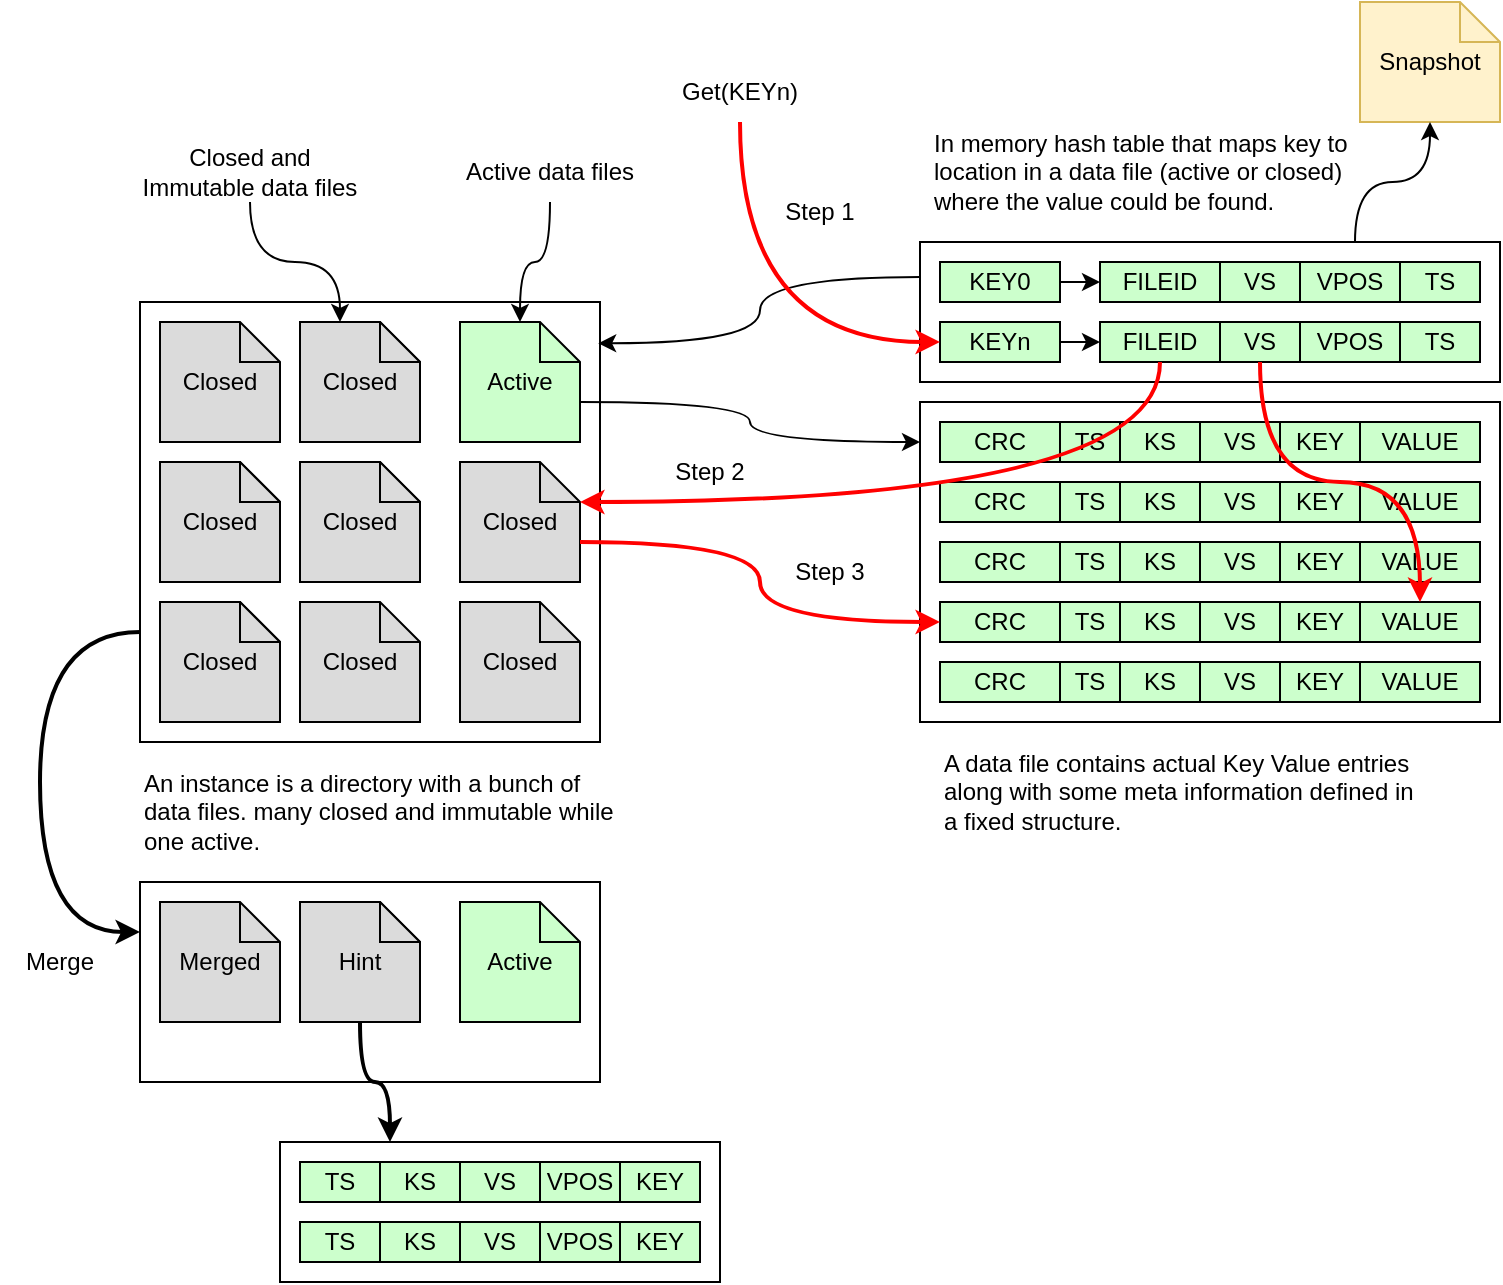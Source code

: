 <mxfile version="16.5.1" type="device"><diagram id="q4E-OIJ3qPVj4DBTV0cE" name="Page-1"><mxGraphModel dx="981" dy="597" grid="1" gridSize="10" guides="1" tooltips="1" connect="1" arrows="1" fold="1" page="1" pageScale="1" pageWidth="850" pageHeight="1100" math="0" shadow="0"><root><mxCell id="0"/><mxCell id="1" parent="0"/><mxCell id="__ZXBXeeEaj9gFbv9Ewh-102" value="" style="rounded=0;whiteSpace=wrap;html=1;fillColor=none;" vertex="1" parent="1"><mxGeometry x="470" y="260" width="290" height="70" as="geometry"/></mxCell><mxCell id="__ZXBXeeEaj9gFbv9Ewh-16" value="Closed and Immutable data files" style="text;html=1;strokeColor=none;fillColor=none;align=center;verticalAlign=middle;whiteSpace=wrap;rounded=0;" vertex="1" parent="1"><mxGeometry x="80" y="210" width="110" height="30" as="geometry"/></mxCell><mxCell id="__ZXBXeeEaj9gFbv9Ewh-17" value="" style="group" vertex="1" connectable="0" parent="1"><mxGeometry x="80" y="290" width="230" height="220" as="geometry"/></mxCell><mxCell id="__ZXBXeeEaj9gFbv9Ewh-2" value="" style="rounded=0;whiteSpace=wrap;html=1;fillColor=none;" vertex="1" parent="__ZXBXeeEaj9gFbv9Ewh-17"><mxGeometry width="230" height="220" as="geometry"/></mxCell><mxCell id="__ZXBXeeEaj9gFbv9Ewh-3" value="Closed" style="shape=note;size=20;whiteSpace=wrap;html=1;fillColor=#DBDBDB;" vertex="1" parent="__ZXBXeeEaj9gFbv9Ewh-17"><mxGeometry x="10" y="10" width="60" height="60" as="geometry"/></mxCell><mxCell id="__ZXBXeeEaj9gFbv9Ewh-4" value="Note" style="shape=note;size=20;whiteSpace=wrap;html=1;fillColor=none;" vertex="1" parent="__ZXBXeeEaj9gFbv9Ewh-17"><mxGeometry x="80" y="10" width="60" height="60" as="geometry"/></mxCell><mxCell id="__ZXBXeeEaj9gFbv9Ewh-5" value="Active" style="shape=note;size=20;whiteSpace=wrap;html=1;fillColor=#CCFFCC;" vertex="1" parent="__ZXBXeeEaj9gFbv9Ewh-17"><mxGeometry x="160" y="10" width="60" height="60" as="geometry"/></mxCell><mxCell id="__ZXBXeeEaj9gFbv9Ewh-6" value="Note" style="shape=note;size=20;whiteSpace=wrap;html=1;fillColor=none;" vertex="1" parent="__ZXBXeeEaj9gFbv9Ewh-17"><mxGeometry x="10" y="80" width="60" height="60" as="geometry"/></mxCell><mxCell id="__ZXBXeeEaj9gFbv9Ewh-7" value="Note" style="shape=note;size=20;whiteSpace=wrap;html=1;fillColor=none;" vertex="1" parent="__ZXBXeeEaj9gFbv9Ewh-17"><mxGeometry x="80" y="80" width="60" height="60" as="geometry"/></mxCell><mxCell id="__ZXBXeeEaj9gFbv9Ewh-8" value="&lt;span&gt;Closed&lt;/span&gt;" style="shape=note;size=20;whiteSpace=wrap;html=1;fillColor=#DBDBDB;" vertex="1" parent="__ZXBXeeEaj9gFbv9Ewh-17"><mxGeometry x="160" y="80" width="60" height="60" as="geometry"/></mxCell><mxCell id="__ZXBXeeEaj9gFbv9Ewh-9" value="Note" style="shape=note;size=20;whiteSpace=wrap;html=1;fillColor=none;" vertex="1" parent="__ZXBXeeEaj9gFbv9Ewh-17"><mxGeometry x="10" y="150" width="60" height="60" as="geometry"/></mxCell><mxCell id="__ZXBXeeEaj9gFbv9Ewh-10" value="&lt;span&gt;Closed&lt;/span&gt;" style="shape=note;size=20;whiteSpace=wrap;html=1;fillColor=#DBDBDB;" vertex="1" parent="__ZXBXeeEaj9gFbv9Ewh-17"><mxGeometry x="80" y="150" width="60" height="60" as="geometry"/></mxCell><mxCell id="__ZXBXeeEaj9gFbv9Ewh-11" value="&lt;span&gt;Closed&lt;/span&gt;" style="shape=note;size=20;whiteSpace=wrap;html=1;fillColor=#DBDBDB;" vertex="1" parent="__ZXBXeeEaj9gFbv9Ewh-17"><mxGeometry x="160" y="150" width="60" height="60" as="geometry"/></mxCell><mxCell id="__ZXBXeeEaj9gFbv9Ewh-12" value="&lt;span&gt;Closed&lt;/span&gt;" style="shape=note;size=20;whiteSpace=wrap;html=1;fillColor=#DBDBDB;" vertex="1" parent="__ZXBXeeEaj9gFbv9Ewh-17"><mxGeometry x="80" y="10" width="60" height="60" as="geometry"/></mxCell><mxCell id="__ZXBXeeEaj9gFbv9Ewh-13" value="&lt;span&gt;Closed&lt;/span&gt;" style="shape=note;size=20;whiteSpace=wrap;html=1;fillColor=#DBDBDB;" vertex="1" parent="__ZXBXeeEaj9gFbv9Ewh-17"><mxGeometry x="80" y="80" width="60" height="60" as="geometry"/></mxCell><mxCell id="__ZXBXeeEaj9gFbv9Ewh-14" value="&lt;span&gt;Closed&lt;/span&gt;" style="shape=note;size=20;whiteSpace=wrap;html=1;fillColor=#DBDBDB;" vertex="1" parent="__ZXBXeeEaj9gFbv9Ewh-17"><mxGeometry x="10" y="80" width="60" height="60" as="geometry"/></mxCell><mxCell id="__ZXBXeeEaj9gFbv9Ewh-15" value="&lt;span&gt;Closed&lt;/span&gt;" style="shape=note;size=20;whiteSpace=wrap;html=1;fillColor=#DBDBDB;" vertex="1" parent="__ZXBXeeEaj9gFbv9Ewh-17"><mxGeometry x="10" y="150" width="60" height="60" as="geometry"/></mxCell><mxCell id="__ZXBXeeEaj9gFbv9Ewh-19" value="" style="endArrow=classic;html=1;rounded=0;exitX=0.5;exitY=1;exitDx=0;exitDy=0;entryX=0;entryY=0;entryDx=20;entryDy=0;entryPerimeter=0;edgeStyle=orthogonalEdgeStyle;curved=1;" edge="1" parent="1" source="__ZXBXeeEaj9gFbv9Ewh-16" target="__ZXBXeeEaj9gFbv9Ewh-12"><mxGeometry width="50" height="50" relative="1" as="geometry"><mxPoint x="200" y="280" as="sourcePoint"/><mxPoint x="250" y="230" as="targetPoint"/></mxGeometry></mxCell><mxCell id="__ZXBXeeEaj9gFbv9Ewh-20" value="Active data files" style="text;html=1;strokeColor=none;fillColor=none;align=center;verticalAlign=middle;whiteSpace=wrap;rounded=0;" vertex="1" parent="1"><mxGeometry x="230" y="210" width="110" height="30" as="geometry"/></mxCell><mxCell id="__ZXBXeeEaj9gFbv9Ewh-21" value="" style="endArrow=classic;html=1;rounded=0;curved=1;exitX=0.5;exitY=1;exitDx=0;exitDy=0;entryX=0.5;entryY=0;entryDx=0;entryDy=0;entryPerimeter=0;edgeStyle=orthogonalEdgeStyle;" edge="1" parent="1" source="__ZXBXeeEaj9gFbv9Ewh-20" target="__ZXBXeeEaj9gFbv9Ewh-5"><mxGeometry width="50" height="50" relative="1" as="geometry"><mxPoint x="295" y="240.0" as="sourcePoint"/><mxPoint x="330" y="240" as="targetPoint"/></mxGeometry></mxCell><mxCell id="__ZXBXeeEaj9gFbv9Ewh-59" value="" style="endArrow=classic;html=1;rounded=0;curved=1;exitX=0;exitY=0;exitDx=60;exitDy=40;exitPerimeter=0;entryX=0;entryY=0.125;entryDx=0;entryDy=0;strokeWidth=1;edgeStyle=orthogonalEdgeStyle;entryPerimeter=0;" edge="1" parent="1" source="__ZXBXeeEaj9gFbv9Ewh-5" target="__ZXBXeeEaj9gFbv9Ewh-103"><mxGeometry width="50" height="50" relative="1" as="geometry"><mxPoint x="430" y="360" as="sourcePoint"/><mxPoint x="480" y="310" as="targetPoint"/></mxGeometry></mxCell><mxCell id="__ZXBXeeEaj9gFbv9Ewh-61" value="An instance is a directory with a bunch of data files. many closed and immutable while one active." style="text;html=1;strokeColor=none;fillColor=none;align=left;verticalAlign=middle;whiteSpace=wrap;rounded=0;" vertex="1" parent="1"><mxGeometry x="80" y="520" width="240" height="50" as="geometry"/></mxCell><mxCell id="__ZXBXeeEaj9gFbv9Ewh-62" value="A data file contains actual Key Value entries along with some meta information defined in a fixed structure." style="text;html=1;strokeColor=none;fillColor=none;align=left;verticalAlign=middle;whiteSpace=wrap;rounded=0;" vertex="1" parent="1"><mxGeometry x="480" y="510" width="240" height="50" as="geometry"/></mxCell><mxCell id="__ZXBXeeEaj9gFbv9Ewh-63" value="KEY0" style="rounded=0;whiteSpace=wrap;html=1;fillColor=#CCFFCC;" vertex="1" parent="1"><mxGeometry x="480" y="270" width="60" height="20" as="geometry"/></mxCell><mxCell id="__ZXBXeeEaj9gFbv9Ewh-69" value="" style="endArrow=classic;html=1;rounded=0;strokeWidth=1;curved=1;exitX=1;exitY=0.5;exitDx=0;exitDy=0;entryX=0;entryY=0.5;entryDx=0;entryDy=0;" edge="1" parent="1" source="__ZXBXeeEaj9gFbv9Ewh-63" target="__ZXBXeeEaj9gFbv9Ewh-64"><mxGeometry width="50" height="50" relative="1" as="geometry"><mxPoint x="540" y="340" as="sourcePoint"/><mxPoint x="590" y="290" as="targetPoint"/></mxGeometry></mxCell><mxCell id="__ZXBXeeEaj9gFbv9Ewh-70" value="In memory hash table that maps key to location in a data file (active or closed) where the value could be found." style="text;html=1;strokeColor=none;fillColor=none;align=left;verticalAlign=middle;whiteSpace=wrap;rounded=0;" vertex="1" parent="1"><mxGeometry x="475" y="200" width="240" height="50" as="geometry"/></mxCell><mxCell id="__ZXBXeeEaj9gFbv9Ewh-71" value="" style="endArrow=classic;html=1;rounded=0;exitX=0;exitY=0.25;exitDx=0;exitDy=0;entryX=0.996;entryY=0.094;entryDx=0;entryDy=0;strokeWidth=1;entryPerimeter=0;edgeStyle=orthogonalEdgeStyle;elbow=vertical;curved=1;" edge="1" parent="1" source="__ZXBXeeEaj9gFbv9Ewh-102" target="__ZXBXeeEaj9gFbv9Ewh-2"><mxGeometry width="50" height="50" relative="1" as="geometry"><mxPoint x="420" y="350.0" as="sourcePoint"/><mxPoint x="490" y="350.0" as="targetPoint"/></mxGeometry></mxCell><mxCell id="__ZXBXeeEaj9gFbv9Ewh-105" value="Snapshot" style="shape=note;size=20;whiteSpace=wrap;html=1;fillColor=#fff2cc;strokeColor=#d6b656;" vertex="1" parent="1"><mxGeometry x="690" y="140" width="70" height="60" as="geometry"/></mxCell><mxCell id="__ZXBXeeEaj9gFbv9Ewh-106" value="" style="endArrow=classic;html=1;rounded=0;strokeWidth=1;curved=1;elbow=vertical;exitX=0.75;exitY=0;exitDx=0;exitDy=0;entryX=0.5;entryY=1;entryDx=0;entryDy=0;entryPerimeter=0;edgeStyle=orthogonalEdgeStyle;" edge="1" parent="1" source="__ZXBXeeEaj9gFbv9Ewh-102" target="__ZXBXeeEaj9gFbv9Ewh-105"><mxGeometry width="50" height="50" relative="1" as="geometry"><mxPoint x="760" y="220" as="sourcePoint"/><mxPoint x="820" y="170" as="targetPoint"/></mxGeometry></mxCell><mxCell id="__ZXBXeeEaj9gFbv9Ewh-103" value="" style="rounded=0;whiteSpace=wrap;html=1;fillColor=none;" vertex="1" parent="1"><mxGeometry x="470" y="340" width="290" height="160" as="geometry"/></mxCell><mxCell id="__ZXBXeeEaj9gFbv9Ewh-22" value="CRC" style="rounded=0;whiteSpace=wrap;html=1;fillColor=#CCFFCC;" vertex="1" parent="1"><mxGeometry x="480" y="350" width="60" height="20" as="geometry"/></mxCell><mxCell id="__ZXBXeeEaj9gFbv9Ewh-23" value="TS" style="rounded=0;whiteSpace=wrap;html=1;fillColor=#CCFFCC;" vertex="1" parent="1"><mxGeometry x="540" y="350" width="30" height="20" as="geometry"/></mxCell><mxCell id="__ZXBXeeEaj9gFbv9Ewh-24" value="KS" style="rounded=0;whiteSpace=wrap;html=1;fillColor=#CCFFCC;" vertex="1" parent="1"><mxGeometry x="570" y="350" width="40" height="20" as="geometry"/></mxCell><mxCell id="__ZXBXeeEaj9gFbv9Ewh-25" value="VS" style="rounded=0;whiteSpace=wrap;html=1;fillColor=#CCFFCC;" vertex="1" parent="1"><mxGeometry x="610" y="350" width="40" height="20" as="geometry"/></mxCell><mxCell id="__ZXBXeeEaj9gFbv9Ewh-26" value="KEY" style="rounded=0;whiteSpace=wrap;html=1;fillColor=#CCFFCC;" vertex="1" parent="1"><mxGeometry x="650" y="350" width="40" height="20" as="geometry"/></mxCell><mxCell id="__ZXBXeeEaj9gFbv9Ewh-27" value="VALUE" style="rounded=0;whiteSpace=wrap;html=1;fillColor=#CCFFCC;" vertex="1" parent="1"><mxGeometry x="690" y="350" width="60" height="20" as="geometry"/></mxCell><mxCell id="__ZXBXeeEaj9gFbv9Ewh-30" value="CRC" style="rounded=0;whiteSpace=wrap;html=1;fillColor=#CCFFCC;" vertex="1" parent="1"><mxGeometry x="480" y="380" width="60" height="20" as="geometry"/></mxCell><mxCell id="__ZXBXeeEaj9gFbv9Ewh-31" value="TS" style="rounded=0;whiteSpace=wrap;html=1;fillColor=#CCFFCC;" vertex="1" parent="1"><mxGeometry x="540" y="380" width="30" height="20" as="geometry"/></mxCell><mxCell id="__ZXBXeeEaj9gFbv9Ewh-32" value="KS" style="rounded=0;whiteSpace=wrap;html=1;fillColor=#CCFFCC;" vertex="1" parent="1"><mxGeometry x="570" y="380" width="40" height="20" as="geometry"/></mxCell><mxCell id="__ZXBXeeEaj9gFbv9Ewh-33" value="VS" style="rounded=0;whiteSpace=wrap;html=1;fillColor=#CCFFCC;" vertex="1" parent="1"><mxGeometry x="610" y="380" width="40" height="20" as="geometry"/></mxCell><mxCell id="__ZXBXeeEaj9gFbv9Ewh-34" value="KEY" style="rounded=0;whiteSpace=wrap;html=1;fillColor=#CCFFCC;" vertex="1" parent="1"><mxGeometry x="650" y="380" width="40" height="20" as="geometry"/></mxCell><mxCell id="__ZXBXeeEaj9gFbv9Ewh-35" value="VALUE" style="rounded=0;whiteSpace=wrap;html=1;fillColor=#CCFFCC;" vertex="1" parent="1"><mxGeometry x="690" y="380" width="60" height="20" as="geometry"/></mxCell><mxCell id="__ZXBXeeEaj9gFbv9Ewh-38" value="CRC" style="rounded=0;whiteSpace=wrap;html=1;fillColor=#CCFFCC;" vertex="1" parent="1"><mxGeometry x="480" y="410" width="60" height="20" as="geometry"/></mxCell><mxCell id="__ZXBXeeEaj9gFbv9Ewh-39" value="TS" style="rounded=0;whiteSpace=wrap;html=1;fillColor=#CCFFCC;" vertex="1" parent="1"><mxGeometry x="540" y="410" width="30" height="20" as="geometry"/></mxCell><mxCell id="__ZXBXeeEaj9gFbv9Ewh-40" value="KS" style="rounded=0;whiteSpace=wrap;html=1;fillColor=#CCFFCC;" vertex="1" parent="1"><mxGeometry x="570" y="410" width="40" height="20" as="geometry"/></mxCell><mxCell id="__ZXBXeeEaj9gFbv9Ewh-41" value="VS" style="rounded=0;whiteSpace=wrap;html=1;fillColor=#CCFFCC;" vertex="1" parent="1"><mxGeometry x="610" y="410" width="40" height="20" as="geometry"/></mxCell><mxCell id="__ZXBXeeEaj9gFbv9Ewh-42" value="KEY" style="rounded=0;whiteSpace=wrap;html=1;fillColor=#CCFFCC;" vertex="1" parent="1"><mxGeometry x="650" y="410" width="40" height="20" as="geometry"/></mxCell><mxCell id="__ZXBXeeEaj9gFbv9Ewh-43" value="VALUE" style="rounded=0;whiteSpace=wrap;html=1;fillColor=#CCFFCC;" vertex="1" parent="1"><mxGeometry x="690" y="410" width="60" height="20" as="geometry"/></mxCell><mxCell id="__ZXBXeeEaj9gFbv9Ewh-45" value="CRC" style="rounded=0;whiteSpace=wrap;html=1;fillColor=#CCFFCC;" vertex="1" parent="1"><mxGeometry x="480" y="440" width="60" height="20" as="geometry"/></mxCell><mxCell id="__ZXBXeeEaj9gFbv9Ewh-46" value="TS" style="rounded=0;whiteSpace=wrap;html=1;fillColor=#CCFFCC;" vertex="1" parent="1"><mxGeometry x="540" y="440" width="30" height="20" as="geometry"/></mxCell><mxCell id="__ZXBXeeEaj9gFbv9Ewh-47" value="KS" style="rounded=0;whiteSpace=wrap;html=1;fillColor=#CCFFCC;" vertex="1" parent="1"><mxGeometry x="570" y="440" width="40" height="20" as="geometry"/></mxCell><mxCell id="__ZXBXeeEaj9gFbv9Ewh-48" value="VS" style="rounded=0;whiteSpace=wrap;html=1;fillColor=#CCFFCC;" vertex="1" parent="1"><mxGeometry x="610" y="440" width="40" height="20" as="geometry"/></mxCell><mxCell id="__ZXBXeeEaj9gFbv9Ewh-49" value="KEY" style="rounded=0;whiteSpace=wrap;html=1;fillColor=#CCFFCC;" vertex="1" parent="1"><mxGeometry x="650" y="440" width="40" height="20" as="geometry"/></mxCell><mxCell id="__ZXBXeeEaj9gFbv9Ewh-50" value="VALUE" style="rounded=0;whiteSpace=wrap;html=1;fillColor=#CCFFCC;" vertex="1" parent="1"><mxGeometry x="690" y="440" width="60" height="20" as="geometry"/></mxCell><mxCell id="__ZXBXeeEaj9gFbv9Ewh-52" value="CRC" style="rounded=0;whiteSpace=wrap;html=1;fillColor=#CCFFCC;" vertex="1" parent="1"><mxGeometry x="480" y="470" width="60" height="20" as="geometry"/></mxCell><mxCell id="__ZXBXeeEaj9gFbv9Ewh-53" value="TS" style="rounded=0;whiteSpace=wrap;html=1;fillColor=#CCFFCC;" vertex="1" parent="1"><mxGeometry x="540" y="470" width="30" height="20" as="geometry"/></mxCell><mxCell id="__ZXBXeeEaj9gFbv9Ewh-54" value="KS" style="rounded=0;whiteSpace=wrap;html=1;fillColor=#CCFFCC;" vertex="1" parent="1"><mxGeometry x="570" y="470" width="40" height="20" as="geometry"/></mxCell><mxCell id="__ZXBXeeEaj9gFbv9Ewh-55" value="VS" style="rounded=0;whiteSpace=wrap;html=1;fillColor=#CCFFCC;" vertex="1" parent="1"><mxGeometry x="610" y="470" width="40" height="20" as="geometry"/></mxCell><mxCell id="__ZXBXeeEaj9gFbv9Ewh-56" value="KEY" style="rounded=0;whiteSpace=wrap;html=1;fillColor=#CCFFCC;" vertex="1" parent="1"><mxGeometry x="650" y="470" width="40" height="20" as="geometry"/></mxCell><mxCell id="__ZXBXeeEaj9gFbv9Ewh-57" value="VALUE" style="rounded=0;whiteSpace=wrap;html=1;fillColor=#CCFFCC;" vertex="1" parent="1"><mxGeometry x="690" y="470" width="60" height="20" as="geometry"/></mxCell><mxCell id="__ZXBXeeEaj9gFbv9Ewh-108" value="KEYn" style="rounded=0;whiteSpace=wrap;html=1;fillColor=#CCFFCC;" vertex="1" parent="1"><mxGeometry x="480" y="300" width="60" height="20" as="geometry"/></mxCell><mxCell id="__ZXBXeeEaj9gFbv9Ewh-109" value="FILEID" style="rounded=0;whiteSpace=wrap;html=1;fillColor=#CCFFCC;" vertex="1" parent="1"><mxGeometry x="560" y="300" width="60" height="20" as="geometry"/></mxCell><mxCell id="__ZXBXeeEaj9gFbv9Ewh-110" value="VS" style="rounded=0;whiteSpace=wrap;html=1;fillColor=#CCFFCC;" vertex="1" parent="1"><mxGeometry x="620" y="300" width="40" height="20" as="geometry"/></mxCell><mxCell id="__ZXBXeeEaj9gFbv9Ewh-111" value="VPOS" style="rounded=0;whiteSpace=wrap;html=1;fillColor=#CCFFCC;" vertex="1" parent="1"><mxGeometry x="660" y="300" width="50" height="20" as="geometry"/></mxCell><mxCell id="__ZXBXeeEaj9gFbv9Ewh-112" value="TS" style="rounded=0;whiteSpace=wrap;html=1;fillColor=#CCFFCC;" vertex="1" parent="1"><mxGeometry x="710" y="300" width="40" height="20" as="geometry"/></mxCell><mxCell id="__ZXBXeeEaj9gFbv9Ewh-113" value="" style="endArrow=classic;html=1;rounded=0;strokeWidth=1;curved=1;elbow=vertical;exitX=1;exitY=0.5;exitDx=0;exitDy=0;entryX=0;entryY=0.5;entryDx=0;entryDy=0;" edge="1" parent="1" source="__ZXBXeeEaj9gFbv9Ewh-108" target="__ZXBXeeEaj9gFbv9Ewh-109"><mxGeometry width="50" height="50" relative="1" as="geometry"><mxPoint x="550" y="350" as="sourcePoint"/><mxPoint x="600" y="300" as="targetPoint"/></mxGeometry></mxCell><mxCell id="__ZXBXeeEaj9gFbv9Ewh-64" value="FILEID" style="rounded=0;whiteSpace=wrap;html=1;fillColor=#CCFFCC;" vertex="1" parent="1"><mxGeometry x="560" y="270" width="60" height="20" as="geometry"/></mxCell><mxCell id="__ZXBXeeEaj9gFbv9Ewh-65" value="VS" style="rounded=0;whiteSpace=wrap;html=1;fillColor=#CCFFCC;" vertex="1" parent="1"><mxGeometry x="620" y="270" width="40" height="20" as="geometry"/></mxCell><mxCell id="__ZXBXeeEaj9gFbv9Ewh-66" value="VPOS" style="rounded=0;whiteSpace=wrap;html=1;fillColor=#CCFFCC;" vertex="1" parent="1"><mxGeometry x="660" y="270" width="50" height="20" as="geometry"/></mxCell><mxCell id="__ZXBXeeEaj9gFbv9Ewh-67" value="TS" style="rounded=0;whiteSpace=wrap;html=1;fillColor=#CCFFCC;" vertex="1" parent="1"><mxGeometry x="710" y="270" width="40" height="20" as="geometry"/></mxCell><mxCell id="__ZXBXeeEaj9gFbv9Ewh-116" value="Get(KEYn)" style="text;html=1;strokeColor=none;fillColor=none;align=center;verticalAlign=middle;whiteSpace=wrap;rounded=0;" vertex="1" parent="1"><mxGeometry x="350" y="170" width="60" height="30" as="geometry"/></mxCell><mxCell id="__ZXBXeeEaj9gFbv9Ewh-117" value="" style="endArrow=classic;html=1;rounded=0;strokeWidth=2;curved=1;elbow=vertical;exitX=0.5;exitY=1;exitDx=0;exitDy=0;entryX=0;entryY=0.5;entryDx=0;entryDy=0;edgeStyle=orthogonalEdgeStyle;strokeColor=#FF0000;" edge="1" parent="1" source="__ZXBXeeEaj9gFbv9Ewh-116" target="__ZXBXeeEaj9gFbv9Ewh-108"><mxGeometry width="50" height="50" relative="1" as="geometry"><mxPoint x="370" y="270" as="sourcePoint"/><mxPoint x="420" y="220" as="targetPoint"/></mxGeometry></mxCell><mxCell id="__ZXBXeeEaj9gFbv9Ewh-118" value="" style="endArrow=classic;html=1;rounded=0;strokeWidth=2;curved=1;elbow=vertical;exitX=0.5;exitY=1;exitDx=0;exitDy=0;entryX=0;entryY=0;entryDx=60;entryDy=20;edgeStyle=orthogonalEdgeStyle;strokeColor=#FF0000;entryPerimeter=0;" edge="1" parent="1" source="__ZXBXeeEaj9gFbv9Ewh-109" target="__ZXBXeeEaj9gFbv9Ewh-8"><mxGeometry width="50" height="50" relative="1" as="geometry"><mxPoint x="390" y="210.0" as="sourcePoint"/><mxPoint x="490" y="290.0" as="targetPoint"/></mxGeometry></mxCell><mxCell id="__ZXBXeeEaj9gFbv9Ewh-119" value="" style="endArrow=classic;html=1;rounded=0;strokeWidth=2;curved=1;elbow=vertical;exitX=0;exitY=0;exitDx=60;exitDy=40;entryX=0;entryY=0.5;entryDx=0;entryDy=0;edgeStyle=orthogonalEdgeStyle;strokeColor=#FF0000;exitPerimeter=0;" edge="1" parent="1" source="__ZXBXeeEaj9gFbv9Ewh-8" target="__ZXBXeeEaj9gFbv9Ewh-45"><mxGeometry width="50" height="50" relative="1" as="geometry"><mxPoint x="400" y="220.0" as="sourcePoint"/><mxPoint x="500" y="300.0" as="targetPoint"/></mxGeometry></mxCell><mxCell id="__ZXBXeeEaj9gFbv9Ewh-120" value="Step 1" style="text;html=1;strokeColor=none;fillColor=none;align=center;verticalAlign=middle;whiteSpace=wrap;rounded=0;" vertex="1" parent="1"><mxGeometry x="390" y="230" width="60" height="30" as="geometry"/></mxCell><mxCell id="__ZXBXeeEaj9gFbv9Ewh-121" value="Step 2" style="text;html=1;strokeColor=none;fillColor=none;align=center;verticalAlign=middle;whiteSpace=wrap;rounded=0;" vertex="1" parent="1"><mxGeometry x="335" y="360" width="60" height="30" as="geometry"/></mxCell><mxCell id="__ZXBXeeEaj9gFbv9Ewh-122" value="Step 3" style="text;html=1;strokeColor=none;fillColor=none;align=center;verticalAlign=middle;whiteSpace=wrap;rounded=0;" vertex="1" parent="1"><mxGeometry x="395" y="410" width="60" height="30" as="geometry"/></mxCell><mxCell id="__ZXBXeeEaj9gFbv9Ewh-123" value="" style="endArrow=classic;html=1;rounded=0;strokeWidth=2;curved=1;elbow=vertical;exitX=0.5;exitY=1;exitDx=0;exitDy=0;entryX=0.5;entryY=0;entryDx=0;entryDy=0;edgeStyle=orthogonalEdgeStyle;strokeColor=#FF0000;" edge="1" parent="1" source="__ZXBXeeEaj9gFbv9Ewh-110" target="__ZXBXeeEaj9gFbv9Ewh-50"><mxGeometry width="50" height="50" relative="1" as="geometry"><mxPoint x="760" y="330.0" as="sourcePoint"/><mxPoint x="940" y="370" as="targetPoint"/></mxGeometry></mxCell><mxCell id="__ZXBXeeEaj9gFbv9Ewh-139" value="" style="endArrow=classic;html=1;rounded=0;strokeColor=#000000;strokeWidth=2;elbow=vertical;exitX=0;exitY=0.75;exitDx=0;exitDy=0;entryX=0;entryY=0.25;entryDx=0;entryDy=0;edgeStyle=orthogonalEdgeStyle;curved=1;" edge="1" parent="1" source="__ZXBXeeEaj9gFbv9Ewh-2" target="__ZXBXeeEaj9gFbv9Ewh-125"><mxGeometry width="50" height="50" relative="1" as="geometry"><mxPoint x="10" y="520" as="sourcePoint"/><mxPoint x="60" y="470" as="targetPoint"/><Array as="points"><mxPoint x="30" y="455"/><mxPoint x="30" y="605"/></Array></mxGeometry></mxCell><mxCell id="__ZXBXeeEaj9gFbv9Ewh-125" value="" style="rounded=0;whiteSpace=wrap;html=1;fillColor=none;" vertex="1" parent="1"><mxGeometry x="80" y="580" width="230" height="100" as="geometry"/></mxCell><mxCell id="__ZXBXeeEaj9gFbv9Ewh-126" value="Merged" style="shape=note;size=20;whiteSpace=wrap;html=1;fillColor=#DBDBDB;" vertex="1" parent="1"><mxGeometry x="90" y="590" width="60" height="60" as="geometry"/></mxCell><mxCell id="__ZXBXeeEaj9gFbv9Ewh-127" value="Note" style="shape=note;size=20;whiteSpace=wrap;html=1;fillColor=none;" vertex="1" parent="1"><mxGeometry x="160" y="590" width="60" height="60" as="geometry"/></mxCell><mxCell id="__ZXBXeeEaj9gFbv9Ewh-128" value="Active" style="shape=note;size=20;whiteSpace=wrap;html=1;fillColor=#CCFFCC;" vertex="1" parent="1"><mxGeometry x="240" y="590" width="60" height="60" as="geometry"/></mxCell><mxCell id="__ZXBXeeEaj9gFbv9Ewh-135" value="&lt;span&gt;Hint&lt;/span&gt;" style="shape=note;size=20;whiteSpace=wrap;html=1;fillColor=#DBDBDB;" vertex="1" parent="1"><mxGeometry x="160" y="590" width="60" height="60" as="geometry"/></mxCell><mxCell id="__ZXBXeeEaj9gFbv9Ewh-140" value="Merge" style="text;html=1;strokeColor=none;fillColor=none;align=center;verticalAlign=middle;whiteSpace=wrap;rounded=0;" vertex="1" parent="1"><mxGeometry x="10" y="605" width="60" height="30" as="geometry"/></mxCell><mxCell id="__ZXBXeeEaj9gFbv9Ewh-141" value="TS" style="rounded=0;whiteSpace=wrap;html=1;fillColor=#CCFFCC;" vertex="1" parent="1"><mxGeometry x="160" y="720" width="40" height="20" as="geometry"/></mxCell><mxCell id="__ZXBXeeEaj9gFbv9Ewh-142" value="KS" style="rounded=0;whiteSpace=wrap;html=1;fillColor=#CCFFCC;" vertex="1" parent="1"><mxGeometry x="200" y="720" width="40" height="20" as="geometry"/></mxCell><mxCell id="__ZXBXeeEaj9gFbv9Ewh-143" value="VS" style="rounded=0;whiteSpace=wrap;html=1;fillColor=#CCFFCC;" vertex="1" parent="1"><mxGeometry x="240" y="720" width="40" height="20" as="geometry"/></mxCell><mxCell id="__ZXBXeeEaj9gFbv9Ewh-144" value="VPOS" style="rounded=0;whiteSpace=wrap;html=1;fillColor=#CCFFCC;" vertex="1" parent="1"><mxGeometry x="280" y="720" width="40" height="20" as="geometry"/></mxCell><mxCell id="__ZXBXeeEaj9gFbv9Ewh-145" value="KEY" style="rounded=0;whiteSpace=wrap;html=1;fillColor=#CCFFCC;" vertex="1" parent="1"><mxGeometry x="320" y="720" width="40" height="20" as="geometry"/></mxCell><mxCell id="__ZXBXeeEaj9gFbv9Ewh-146" value="TS" style="rounded=0;whiteSpace=wrap;html=1;fillColor=#CCFFCC;" vertex="1" parent="1"><mxGeometry x="160" y="750" width="40" height="20" as="geometry"/></mxCell><mxCell id="__ZXBXeeEaj9gFbv9Ewh-147" value="KS" style="rounded=0;whiteSpace=wrap;html=1;fillColor=#CCFFCC;" vertex="1" parent="1"><mxGeometry x="200" y="750" width="40" height="20" as="geometry"/></mxCell><mxCell id="__ZXBXeeEaj9gFbv9Ewh-148" value="VS" style="rounded=0;whiteSpace=wrap;html=1;fillColor=#CCFFCC;" vertex="1" parent="1"><mxGeometry x="240" y="750" width="40" height="20" as="geometry"/></mxCell><mxCell id="__ZXBXeeEaj9gFbv9Ewh-149" value="VPOS" style="rounded=0;whiteSpace=wrap;html=1;fillColor=#CCFFCC;" vertex="1" parent="1"><mxGeometry x="280" y="750" width="40" height="20" as="geometry"/></mxCell><mxCell id="__ZXBXeeEaj9gFbv9Ewh-150" value="KEY" style="rounded=0;whiteSpace=wrap;html=1;fillColor=#CCFFCC;" vertex="1" parent="1"><mxGeometry x="320" y="750" width="40" height="20" as="geometry"/></mxCell><mxCell id="__ZXBXeeEaj9gFbv9Ewh-151" value="" style="rounded=0;whiteSpace=wrap;html=1;fillColor=none;" vertex="1" parent="1"><mxGeometry x="150" y="710" width="220" height="70" as="geometry"/></mxCell><mxCell id="__ZXBXeeEaj9gFbv9Ewh-152" value="" style="endArrow=classic;html=1;rounded=0;strokeColor=#000000;strokeWidth=2;curved=1;elbow=vertical;exitX=0.5;exitY=1;exitDx=0;exitDy=0;exitPerimeter=0;entryX=0.25;entryY=0;entryDx=0;entryDy=0;edgeStyle=orthogonalEdgeStyle;" edge="1" parent="1" source="__ZXBXeeEaj9gFbv9Ewh-127" target="__ZXBXeeEaj9gFbv9Ewh-151"><mxGeometry width="50" height="50" relative="1" as="geometry"><mxPoint x="370" y="690" as="sourcePoint"/><mxPoint x="420" y="640" as="targetPoint"/></mxGeometry></mxCell></root></mxGraphModel></diagram></mxfile>